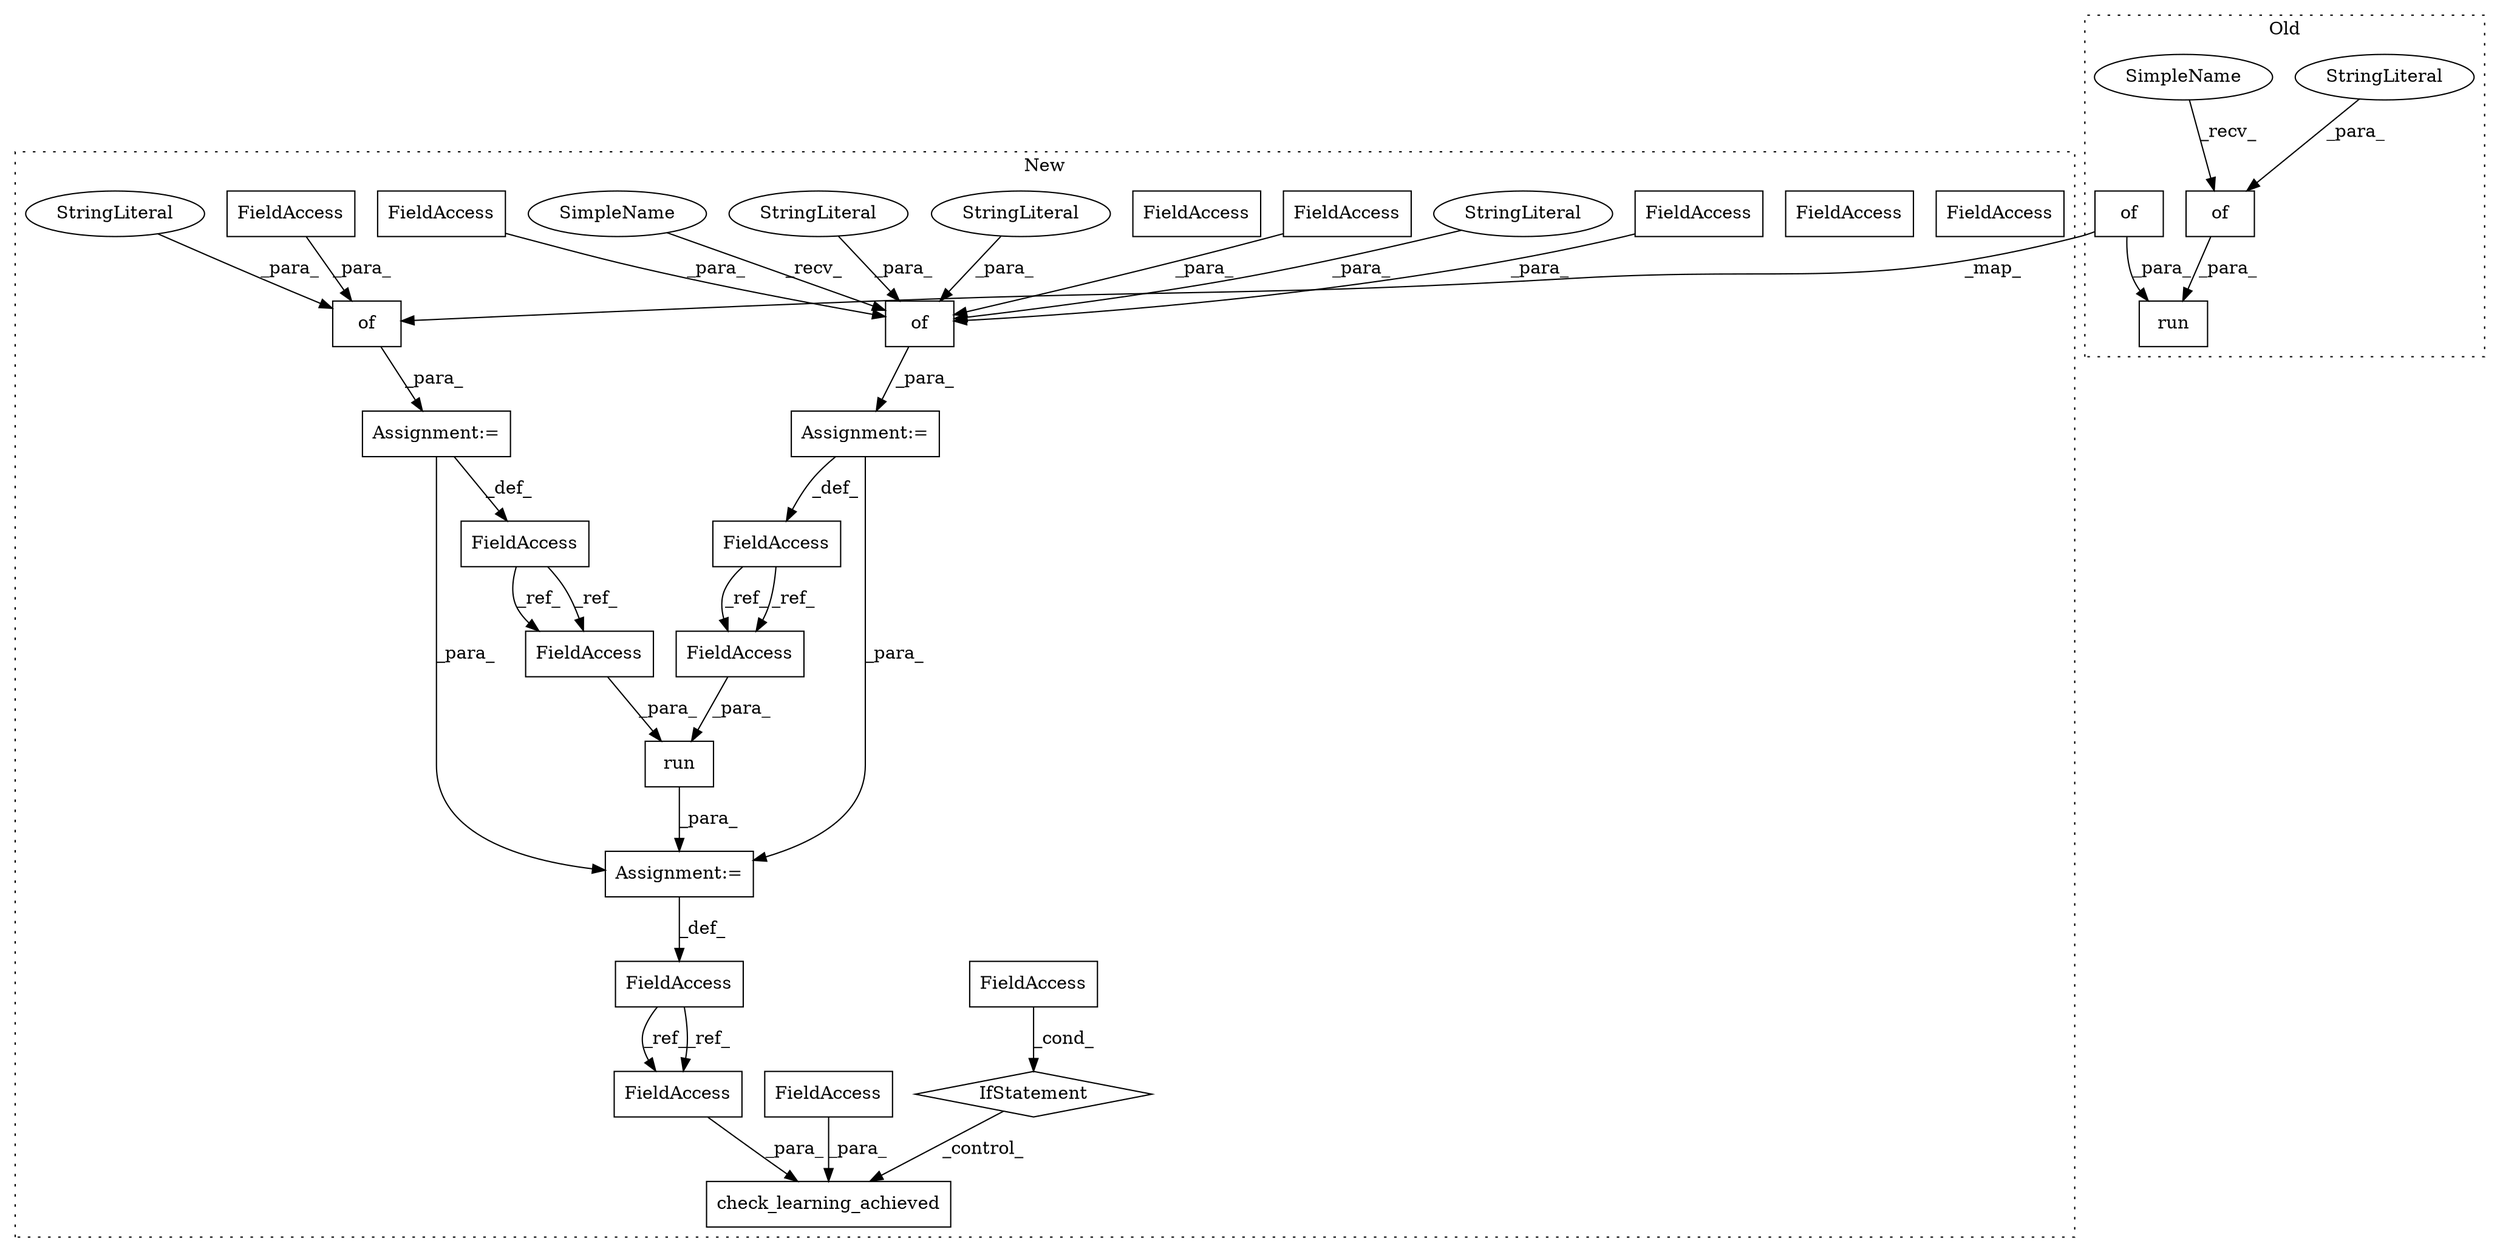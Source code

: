 digraph G {
subgraph cluster0 {
1 [label="run" a="32" s="3312,3856" l="4,1" shape="box"];
13 [label="of" a="32" s="3326,3383" l="3,1" shape="box"];
17 [label="StringLiteral" a="45" s="3329" l="17" shape="ellipse"];
24 [label="of" a="32" s="3389,3855" l="3,1" shape="box"];
33 [label="SimpleName" a="42" s="3322" l="3" shape="ellipse"];
label = "Old";
style="dotted";
}
subgraph cluster1 {
2 [label="check_learning_achieved" a="32" s="3293,3341" l="24,1" shape="box"];
3 [label="FieldAccess" a="22" s="3222" l="7" shape="box"];
4 [label="FieldAccess" a="22" s="3269" l="4" shape="box"];
5 [label="FieldAccess" a="22" s="3317" l="7" shape="box"];
6 [label="FieldAccess" a="22" s="3325" l="4" shape="box"];
7 [label="of" a="32" s="3097,3213" l="3,1" shape="box"];
8 [label="FieldAccess" a="22" s="3088" l="4" shape="box"];
9 [label="FieldAccess" a="22" s="3252" l="4" shape="box"];
10 [label="FieldAccess" a="22" s="3121" l="4" shape="box"];
11 [label="FieldAccess" a="22" s="3197" l="4" shape="box"];
12 [label="FieldAccess" a="22" s="3155" l="4" shape="box"];
14 [label="IfStatement" a="25" s="3265,3281" l="4,2" shape="diamond"];
15 [label="run" a="32" s="3235,3256" l="4,1" shape="box"];
16 [label="FieldAccess" a="22" s="3245" l="6" shape="box"];
18 [label="Assignment:=" a="7" s="3229" l="1" shape="box"];
19 [label="Assignment:=" a="7" s="3092" l="1" shape="box"];
20 [label="StringLiteral" a="45" s="3175" l="21" shape="ellipse"];
21 [label="StringLiteral" a="45" s="3100" l="20" shape="ellipse"];
22 [label="StringLiteral" a="45" s="3137" l="17" shape="ellipse"];
23 [label="of" a="32" s="2588,3079" l="3,1" shape="box"];
25 [label="FieldAccess" a="22" s="2577" l="6" shape="box"];
26 [label="Assignment:=" a="7" s="2583" l="1" shape="box"];
27 [label="FieldAccess" a="22" s="3069" l="4" shape="box"];
28 [label="StringLiteral" a="45" s="3055" l="13" shape="ellipse"];
29 [label="FieldAccess" a="22" s="3252" l="4" shape="box"];
30 [label="FieldAccess" a="22" s="3245" l="6" shape="box"];
31 [label="SimpleName" a="42" s="3093" l="3" shape="ellipse"];
32 [label="FieldAccess" a="22" s="3317" l="7" shape="box"];
label = "New";
style="dotted";
}
3 -> 32 [label="_ref_"];
3 -> 32 [label="_ref_"];
4 -> 14 [label="_cond_"];
6 -> 2 [label="_para_"];
7 -> 19 [label="_para_"];
8 -> 29 [label="_ref_"];
8 -> 29 [label="_ref_"];
10 -> 7 [label="_para_"];
11 -> 7 [label="_para_"];
12 -> 7 [label="_para_"];
13 -> 1 [label="_para_"];
14 -> 2 [label="_control_"];
15 -> 18 [label="_para_"];
17 -> 13 [label="_para_"];
18 -> 3 [label="_def_"];
19 -> 8 [label="_def_"];
19 -> 18 [label="_para_"];
20 -> 7 [label="_para_"];
21 -> 7 [label="_para_"];
22 -> 7 [label="_para_"];
23 -> 26 [label="_para_"];
24 -> 23 [label="_map_"];
24 -> 1 [label="_para_"];
25 -> 30 [label="_ref_"];
25 -> 30 [label="_ref_"];
26 -> 18 [label="_para_"];
26 -> 25 [label="_def_"];
27 -> 23 [label="_para_"];
28 -> 23 [label="_para_"];
29 -> 15 [label="_para_"];
30 -> 15 [label="_para_"];
31 -> 7 [label="_recv_"];
32 -> 2 [label="_para_"];
33 -> 13 [label="_recv_"];
}